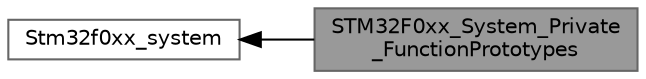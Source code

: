 digraph "STM32F0xx_System_Private_FunctionPrototypes"
{
 // LATEX_PDF_SIZE
  bgcolor="transparent";
  edge [fontname=Helvetica,fontsize=10,labelfontname=Helvetica,labelfontsize=10];
  node [fontname=Helvetica,fontsize=10,shape=box,height=0.2,width=0.4];
  rankdir=LR;
  Node1 [id="Node000001",label="STM32F0xx_System_Private\l_FunctionPrototypes",height=0.2,width=0.4,color="gray40", fillcolor="grey60", style="filled", fontcolor="black",tooltip=" "];
  Node2 [id="Node000002",label="Stm32f0xx_system",height=0.2,width=0.4,color="grey40", fillcolor="white", style="filled",URL="$group__stm32f0xx__system.html",tooltip=" "];
  Node2->Node1 [shape=plaintext, dir="back", style="solid"];
}
